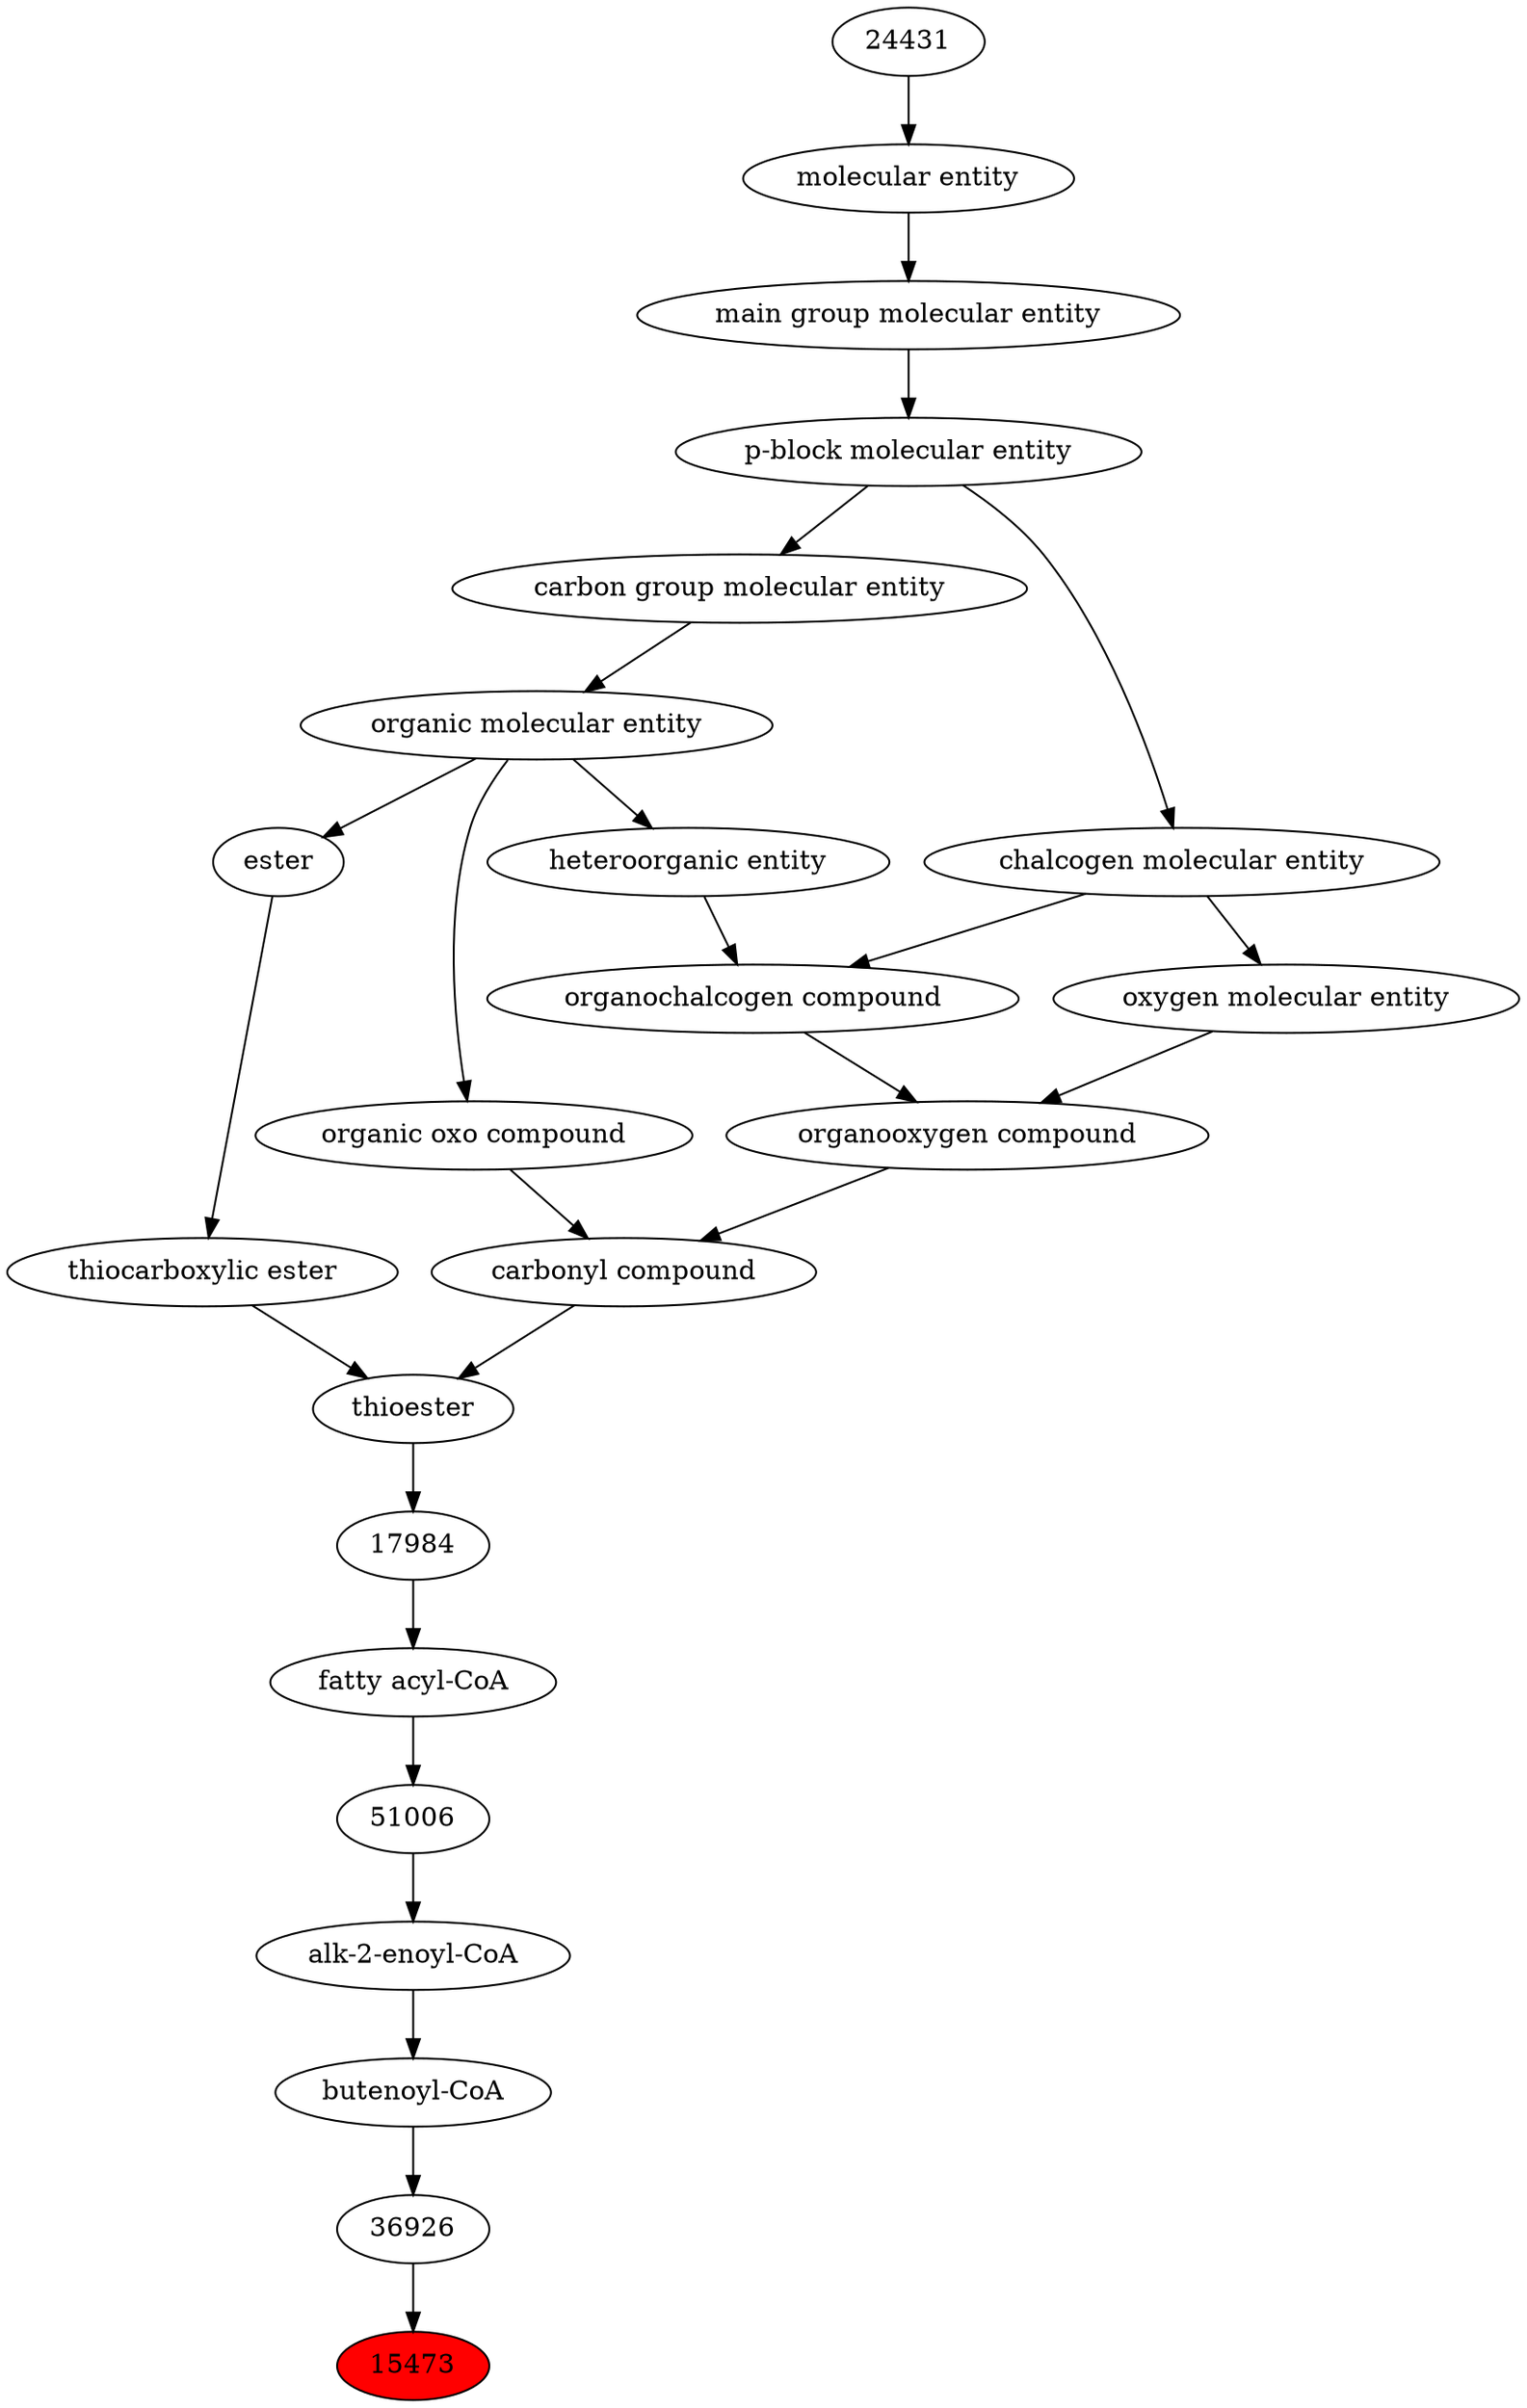 digraph tree{ 
15473 [label="15473" fillcolor=red style=filled]
36926 -> 15473
36926 [label="36926"]
22961 -> 36926
22961 [label="butenoyl-CoA"]
15469 -> 22961
15469 [label="alk-2-enoyl-CoA"]
51006 -> 15469
51006 [label="51006"]
37554 -> 51006
37554 [label="fatty acyl-CoA"]
17984 -> 37554
17984 [label="17984"]
51277 -> 17984
51277 [label="thioester"]
36586 -> 51277
26959 -> 51277
36586 [label="carbonyl compound"]
36587 -> 36586
36963 -> 36586
26959 [label="thiocarboxylic ester"]
35701 -> 26959
36587 [label="organic oxo compound"]
50860 -> 36587
36963 [label="organooxygen compound"]
36962 -> 36963
25806 -> 36963
35701 [label="ester"]
50860 -> 35701
50860 [label="organic molecular entity"]
33582 -> 50860
36962 [label="organochalcogen compound"]
33285 -> 36962
33304 -> 36962
25806 [label="oxygen molecular entity"]
33304 -> 25806
33582 [label="carbon group molecular entity"]
33675 -> 33582
33285 [label="heteroorganic entity"]
50860 -> 33285
33304 [label="chalcogen molecular entity"]
33675 -> 33304
33675 [label="p-block molecular entity"]
33579 -> 33675
33579 [label="main group molecular entity"]
23367 -> 33579
23367 [label="molecular entity"]
24431 -> 23367
24431 [label="24431"]
}